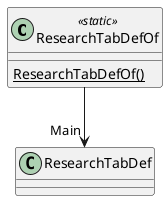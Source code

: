 @startuml
class ResearchTabDefOf <<static>> {
    {static} ResearchTabDefOf()
}
ResearchTabDefOf --> "Main" ResearchTabDef
@enduml
